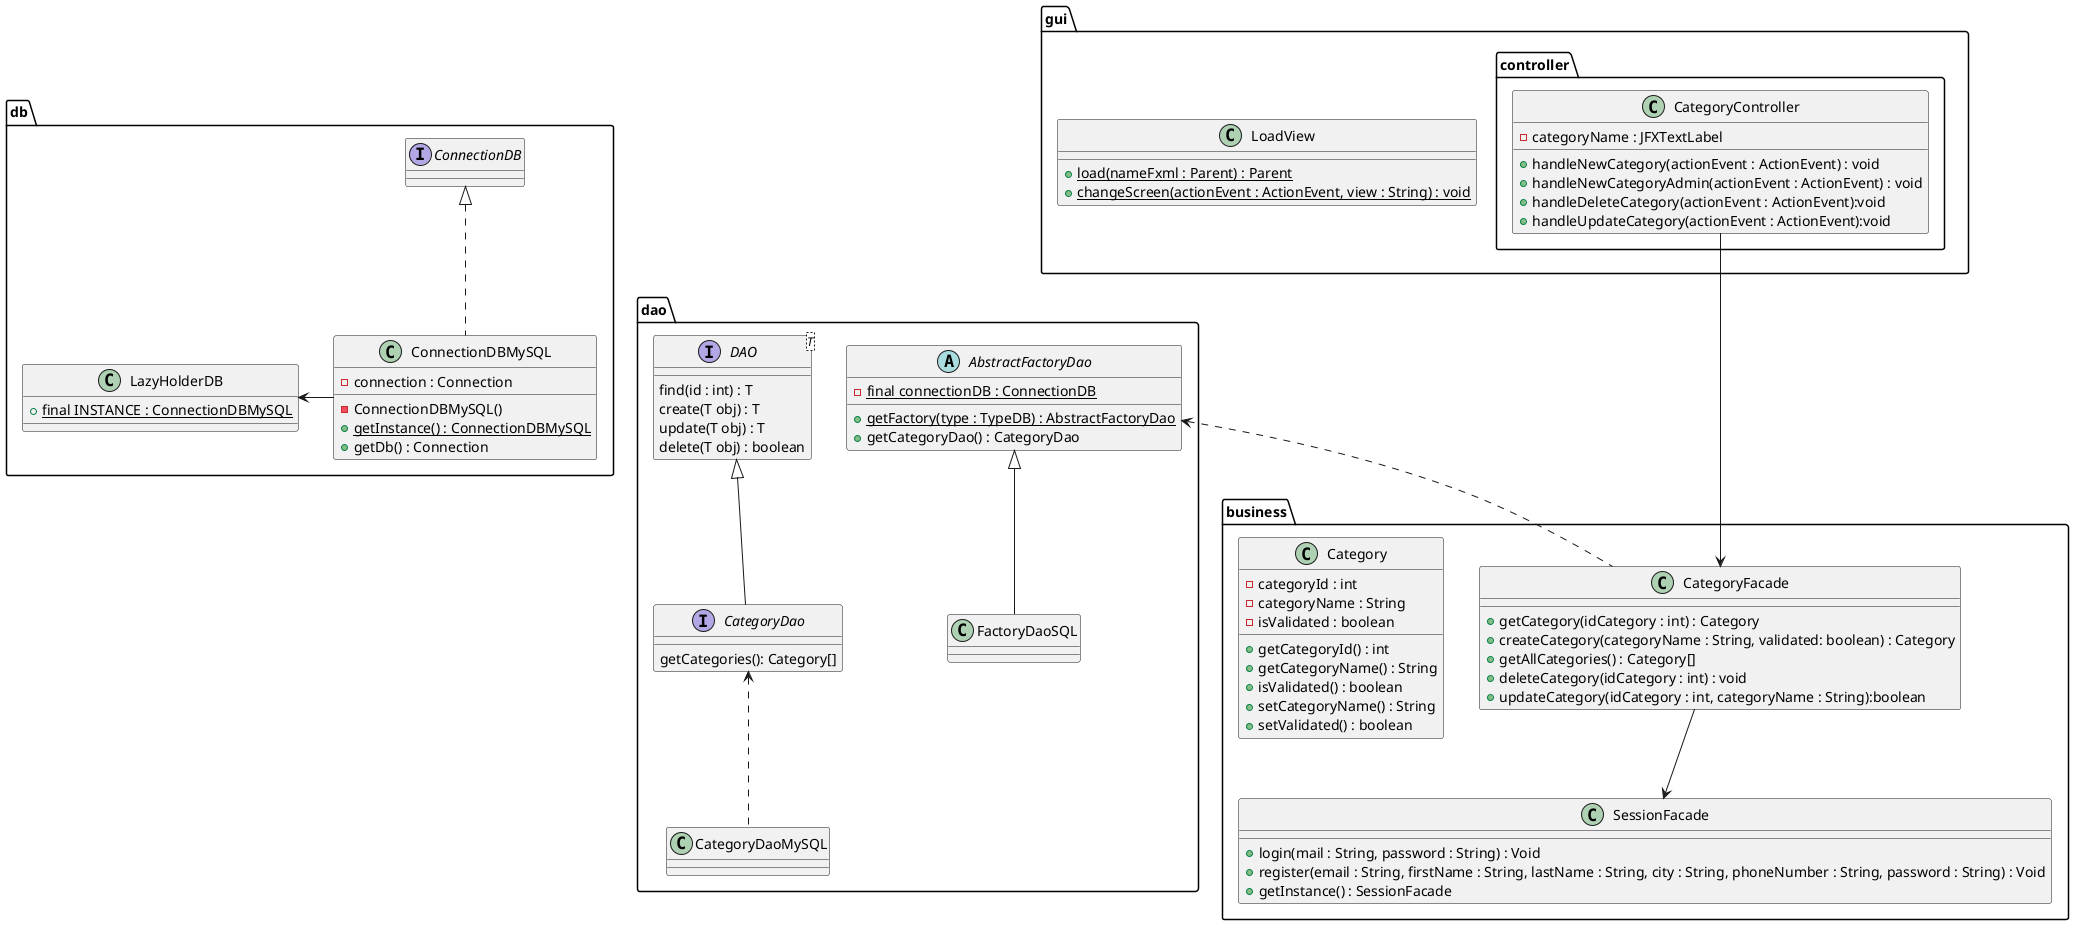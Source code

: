 @startuml

package dao {


    interface CategoryDao{
        getCategories(): Category[]
    }
    class CategoryDaoMySQL
    AbstractFactoryDao <|-- FactoryDaoSQL
    CategoryDao <.. CategoryDaoMySQL

    interface DAO<T>{
        find(id : int) : T
        create(T obj) : T
        update(T obj) : T
        delete(T obj) : boolean
    }

    abstract AbstractFactoryDao{
        - {static} final connectionDB : ConnectionDB
        + {static} getFactory(type : TypeDB) : AbstractFactoryDao
        + getCategoryDao() : CategoryDao
    }

    class FactoryDaoSQL{
    }


    DAO <|-- CategoryDao
}
package db{
    class ConnectionDBMySQL{
        - connection : Connection
        - ConnectionDBMySQL()
        + {static} getInstance() : ConnectionDBMySQL
        + getDb() : Connection
    }

    class LazyHolderDB{
        + {static} final INSTANCE : ConnectionDBMySQL
    }
    interface ConnectionDB
    ConnectionDBMySQL -Left-> LazyHolderDB
    ConnectionDBMySQL .up.|> ConnectionDB

}
package business{
    class CategoryFacade{
    + getCategory(idCategory : int) : Category
    + createCategory(categoryName : String, validated: boolean) : Category
    + getAllCategories() : Category[]
    + deleteCategory(idCategory : int) : void
    + updateCategory(idCategory : int, categoryName : String):boolean
    }
    class SessionFacade{
        + login(mail : String, password : String) : Void
        + register(email : String, firstName : String, lastName : String, city : String, phoneNumber : String, password : String) : Void
        + getInstance() : SessionFacade
    }

    CategoryFacade --> SessionFacade
    class Category{
        -categoryId : int
        -categoryName : String
        -isValidated : boolean
        + getCategoryId() : int
        + getCategoryName() : String
        + isValidated() : boolean
        + setCategoryName() : String
        + setValidated() : boolean

    }

}

package gui{

    class LoadView{
        + {static} load(nameFxml : Parent) : Parent
        + {static} changeScreen(actionEvent : ActionEvent, view : String) : void
    }

    package controller{
        class CategoryController{
            -categoryName : JFXTextLabel
            + handleNewCategory(actionEvent : ActionEvent) : void
            + handleNewCategoryAdmin(actionEvent : ActionEvent) : void
            + handleDeleteCategory(actionEvent : ActionEvent):void
            + handleUpdateCategory(actionEvent : ActionEvent):void
        }
    }
}
CategoryFacade <--Up- CategoryController
CategoryFacade .Up.> AbstractFactoryDao



@enduml